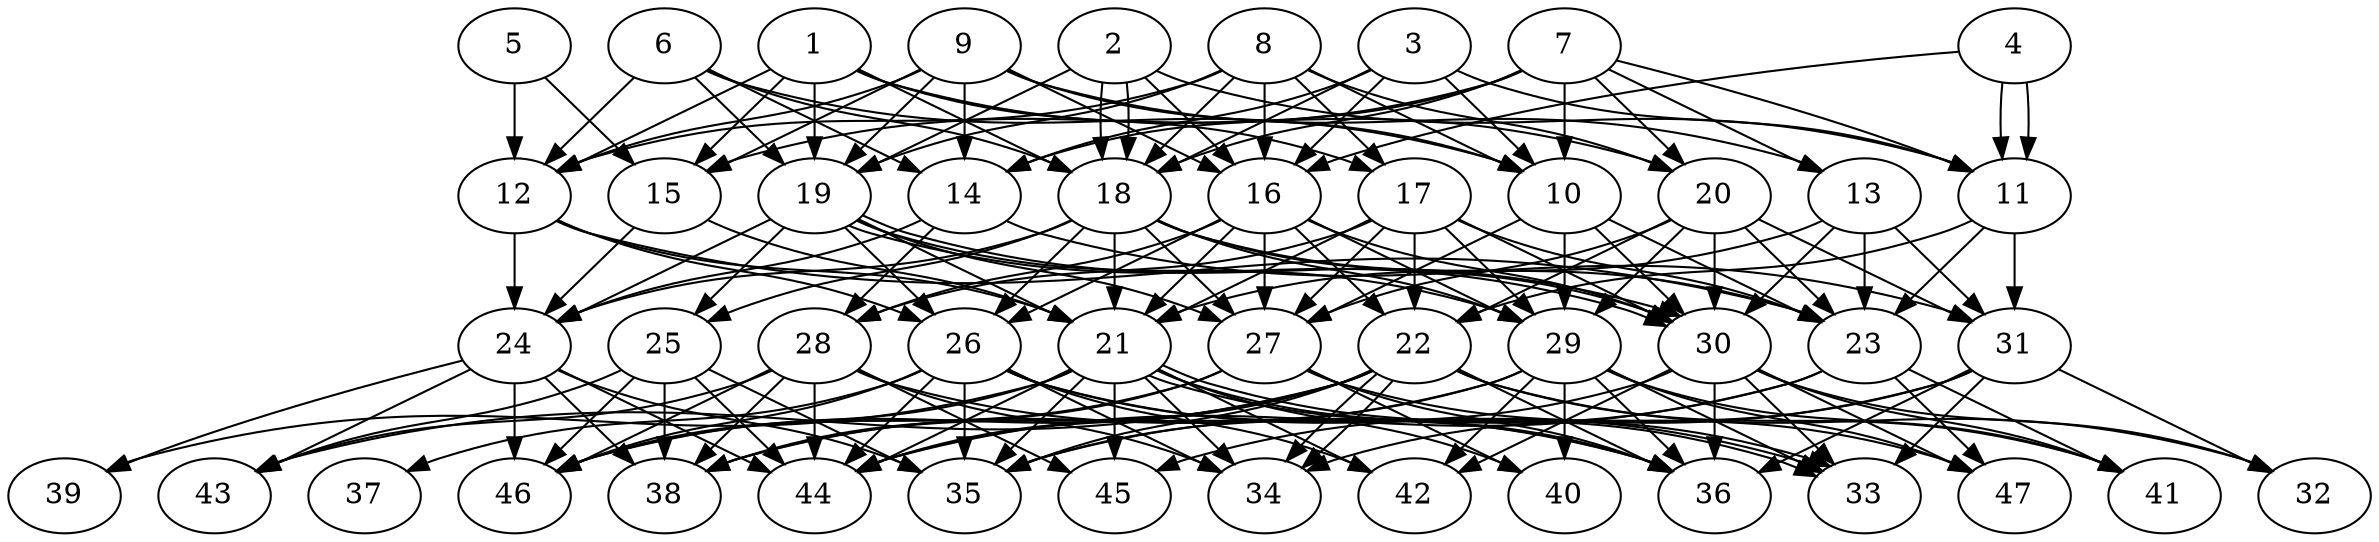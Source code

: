 // DAG (tier=3-complex, mode=compute, n=47, ccr=0.499, fat=0.727, density=0.729, regular=0.364, jump=0.210, mindata=1048576, maxdata=16777216)
// DAG automatically generated by daggen at Sun Aug 24 16:33:34 2025
// /home/ermia/Project/Environments/daggen/bin/daggen --dot --ccr 0.499 --fat 0.727 --regular 0.364 --density 0.729 --jump 0.210 --mindata 1048576 --maxdata 16777216 -n 47 
digraph G {
  1 [size="1211999242039246979072", alpha="0.12", expect_size="605999621019623489536"]
  1 -> 12 [size ="909406845796352"]
  1 -> 15 [size ="909406845796352"]
  1 -> 17 [size ="909406845796352"]
  1 -> 18 [size ="909406845796352"]
  1 -> 19 [size ="909406845796352"]
  1 -> 20 [size ="909406845796352"]
  2 [size="20970506985792339968", alpha="0.00", expect_size="10485253492896169984"]
  2 -> 11 [size ="60836273979392"]
  2 -> 16 [size ="60836273979392"]
  2 -> 18 [size ="60836273979392"]
  2 -> 18 [size ="60836273979392"]
  2 -> 19 [size ="60836273979392"]
  3 [size="647613361136469016576", alpha="0.01", expect_size="323806680568234508288"]
  3 -> 10 [size ="598825823633408"]
  3 -> 11 [size ="598825823633408"]
  3 -> 14 [size ="598825823633408"]
  3 -> 16 [size ="598825823633408"]
  3 -> 18 [size ="598825823633408"]
  4 [size="1074363317800382720", alpha="0.02", expect_size="537181658900191360"]
  4 -> 11 [size ="486823839137792"]
  4 -> 11 [size ="486823839137792"]
  4 -> 16 [size ="486823839137792"]
  5 [size="849854388680081024", alpha="0.14", expect_size="424927194340040512"]
  5 -> 12 [size ="684014646067200"]
  5 -> 15 [size ="684014646067200"]
  6 [size="884452914677915058176", alpha="0.11", expect_size="442226457338957529088"]
  6 -> 10 [size ="737122721988608"]
  6 -> 12 [size ="737122721988608"]
  6 -> 14 [size ="737122721988608"]
  6 -> 18 [size ="737122721988608"]
  6 -> 19 [size ="737122721988608"]
  7 [size="16426928035622862", alpha="0.10", expect_size="8213464017811431"]
  7 -> 10 [size ="299578800734208"]
  7 -> 11 [size ="299578800734208"]
  7 -> 13 [size ="299578800734208"]
  7 -> 14 [size ="299578800734208"]
  7 -> 15 [size ="299578800734208"]
  7 -> 18 [size ="299578800734208"]
  7 -> 20 [size ="299578800734208"]
  8 [size="69947970949077640", alpha="0.14", expect_size="34973985474538820"]
  8 -> 10 [size ="51343951659008"]
  8 -> 12 [size ="51343951659008"]
  8 -> 16 [size ="51343951659008"]
  8 -> 17 [size ="51343951659008"]
  8 -> 18 [size ="51343951659008"]
  8 -> 19 [size ="51343951659008"]
  8 -> 20 [size ="51343951659008"]
  9 [size="373365214932480896", alpha="0.15", expect_size="186682607466240448"]
  9 -> 10 [size ="988438278963200"]
  9 -> 12 [size ="988438278963200"]
  9 -> 13 [size ="988438278963200"]
  9 -> 14 [size ="988438278963200"]
  9 -> 15 [size ="988438278963200"]
  9 -> 16 [size ="988438278963200"]
  9 -> 19 [size ="988438278963200"]
  10 [size="358748862237068230656", alpha="0.17", expect_size="179374431118534115328"]
  10 -> 23 [size ="403909134778368"]
  10 -> 27 [size ="403909134778368"]
  10 -> 29 [size ="403909134778368"]
  10 -> 30 [size ="403909134778368"]
  11 [size="153869334044829810688", alpha="0.14", expect_size="76934667022414905344"]
  11 -> 22 [size ="229716065779712"]
  11 -> 23 [size ="229716065779712"]
  11 -> 31 [size ="229716065779712"]
  12 [size="51798514726047912", alpha="0.10", expect_size="25899257363023956"]
  12 -> 21 [size ="2149363107233792"]
  12 -> 23 [size ="2149363107233792"]
  12 -> 24 [size ="2149363107233792"]
  12 -> 26 [size ="2149363107233792"]
  13 [size="42634062436921488", alpha="0.03", expect_size="21317031218460744"]
  13 -> 21 [size ="943967239667712"]
  13 -> 23 [size ="943967239667712"]
  13 -> 30 [size ="943967239667712"]
  13 -> 31 [size ="943967239667712"]
  14 [size="185549762389621024", alpha="0.14", expect_size="92774881194810512"]
  14 -> 24 [size ="415516644605952"]
  14 -> 28 [size ="415516644605952"]
  14 -> 31 [size ="415516644605952"]
  15 [size="99192707066900432", alpha="0.19", expect_size="49596353533450216"]
  15 -> 21 [size ="1730534338199552"]
  15 -> 24 [size ="1730534338199552"]
  16 [size="207340138919886848000", alpha="0.19", expect_size="103670069459943424000"]
  16 -> 21 [size ="280249971507200"]
  16 -> 22 [size ="280249971507200"]
  16 -> 26 [size ="280249971507200"]
  16 -> 27 [size ="280249971507200"]
  16 -> 28 [size ="280249971507200"]
  16 -> 29 [size ="280249971507200"]
  16 -> 30 [size ="280249971507200"]
  17 [size="37514961364256832", alpha="0.17", expect_size="18757480682128416"]
  17 -> 21 [size ="588382208000000"]
  17 -> 22 [size ="588382208000000"]
  17 -> 23 [size ="588382208000000"]
  17 -> 27 [size ="588382208000000"]
  17 -> 28 [size ="588382208000000"]
  17 -> 29 [size ="588382208000000"]
  17 -> 30 [size ="588382208000000"]
  18 [size="196140764760717131776", alpha="0.12", expect_size="98070382380358565888"]
  18 -> 21 [size ="270065161207808"]
  18 -> 23 [size ="270065161207808"]
  18 -> 24 [size ="270065161207808"]
  18 -> 25 [size ="270065161207808"]
  18 -> 26 [size ="270065161207808"]
  18 -> 27 [size ="270065161207808"]
  18 -> 29 [size ="270065161207808"]
  18 -> 30 [size ="270065161207808"]
  19 [size="51729913045858464", alpha="0.14", expect_size="25864956522929232"]
  19 -> 21 [size ="1198716279062528"]
  19 -> 24 [size ="1198716279062528"]
  19 -> 25 [size ="1198716279062528"]
  19 -> 26 [size ="1198716279062528"]
  19 -> 27 [size ="1198716279062528"]
  19 -> 29 [size ="1198716279062528"]
  19 -> 30 [size ="1198716279062528"]
  19 -> 30 [size ="1198716279062528"]
  20 [size="26127616815888844", alpha="0.11", expect_size="13063808407944422"]
  20 -> 22 [size ="1908129180680192"]
  20 -> 23 [size ="1908129180680192"]
  20 -> 27 [size ="1908129180680192"]
  20 -> 29 [size ="1908129180680192"]
  20 -> 30 [size ="1908129180680192"]
  20 -> 31 [size ="1908129180680192"]
  21 [size="1917238861427296256", alpha="0.03", expect_size="958619430713648128"]
  21 -> 33 [size ="1369883518435328"]
  21 -> 33 [size ="1369883518435328"]
  21 -> 34 [size ="1369883518435328"]
  21 -> 35 [size ="1369883518435328"]
  21 -> 36 [size ="1369883518435328"]
  21 -> 39 [size ="1369883518435328"]
  21 -> 40 [size ="1369883518435328"]
  21 -> 42 [size ="1369883518435328"]
  21 -> 44 [size ="1369883518435328"]
  21 -> 45 [size ="1369883518435328"]
  21 -> 46 [size ="1369883518435328"]
  22 [size="15100405513748234", alpha="0.06", expect_size="7550202756874117"]
  22 -> 32 [size ="464589330317312"]
  22 -> 34 [size ="464589330317312"]
  22 -> 34 [size ="464589330317312"]
  22 -> 35 [size ="464589330317312"]
  22 -> 36 [size ="464589330317312"]
  22 -> 38 [size ="464589330317312"]
  22 -> 41 [size ="464589330317312"]
  22 -> 43 [size ="464589330317312"]
  22 -> 44 [size ="464589330317312"]
  22 -> 46 [size ="464589330317312"]
  23 [size="221872330984046723072", alpha="0.13", expect_size="110936165492023361536"]
  23 -> 35 [size ="293196479332352"]
  23 -> 41 [size ="293196479332352"]
  23 -> 44 [size ="293196479332352"]
  23 -> 47 [size ="293196479332352"]
  24 [size="2135851980732241152", alpha="0.01", expect_size="1067925990366120576"]
  24 -> 35 [size ="773899629363200"]
  24 -> 38 [size ="773899629363200"]
  24 -> 39 [size ="773899629363200"]
  24 -> 43 [size ="773899629363200"]
  24 -> 44 [size ="773899629363200"]
  24 -> 46 [size ="773899629363200"]
  25 [size="44619669715261896", alpha="0.04", expect_size="22309834857630948"]
  25 -> 35 [size ="1901808574267392"]
  25 -> 38 [size ="1901808574267392"]
  25 -> 43 [size ="1901808574267392"]
  25 -> 44 [size ="1901808574267392"]
  25 -> 46 [size ="1901808574267392"]
  26 [size="54584508362289648", alpha="0.09", expect_size="27292254181144824"]
  26 -> 33 [size ="1255939839623168"]
  26 -> 34 [size ="1255939839623168"]
  26 -> 35 [size ="1255939839623168"]
  26 -> 36 [size ="1255939839623168"]
  26 -> 37 [size ="1255939839623168"]
  26 -> 42 [size ="1255939839623168"]
  26 -> 44 [size ="1255939839623168"]
  26 -> 46 [size ="1255939839623168"]
  27 [size="136811236236388728832", alpha="0.04", expect_size="68405618118194364416"]
  27 -> 36 [size ="212408144494592"]
  27 -> 38 [size ="212408144494592"]
  27 -> 40 [size ="212408144494592"]
  27 -> 46 [size ="212408144494592"]
  27 -> 47 [size ="212408144494592"]
  28 [size="2947726744034816", alpha="0.19", expect_size="1473863372017408"]
  28 -> 34 [size ="115586159869952"]
  28 -> 36 [size ="115586159869952"]
  28 -> 38 [size ="115586159869952"]
  28 -> 43 [size ="115586159869952"]
  28 -> 44 [size ="115586159869952"]
  28 -> 45 [size ="115586159869952"]
  28 -> 46 [size ="115586159869952"]
  29 [size="36659709183121696", alpha="0.02", expect_size="18329854591560848"]
  29 -> 33 [size ="1157955068100608"]
  29 -> 36 [size ="1157955068100608"]
  29 -> 38 [size ="1157955068100608"]
  29 -> 40 [size ="1157955068100608"]
  29 -> 41 [size ="1157955068100608"]
  29 -> 42 [size ="1157955068100608"]
  29 -> 44 [size ="1157955068100608"]
  29 -> 47 [size ="1157955068100608"]
  30 [size="3096568947761947344896", alpha="0.04", expect_size="1548284473880973672448"]
  30 -> 32 [size ="1699588654235648"]
  30 -> 33 [size ="1699588654235648"]
  30 -> 35 [size ="1699588654235648"]
  30 -> 36 [size ="1699588654235648"]
  30 -> 41 [size ="1699588654235648"]
  30 -> 42 [size ="1699588654235648"]
  30 -> 47 [size ="1699588654235648"]
  31 [size="49365470223681328", alpha="0.12", expect_size="24682735111840664"]
  31 -> 32 [size ="26668131418112"]
  31 -> 33 [size ="26668131418112"]
  31 -> 34 [size ="26668131418112"]
  31 -> 36 [size ="26668131418112"]
  31 -> 45 [size ="26668131418112"]
  32 [size="23633467267900628", alpha="0.10", expect_size="11816733633950314"]
  33 [size="1492023634510003306496", alpha="0.08", expect_size="746011817255001653248"]
  34 [size="4274011533456467", alpha="0.09", expect_size="2137005766728233"]
  35 [size="48957945847506336", alpha="0.15", expect_size="24478972923753168"]
  36 [size="151849385867608064000", alpha="0.19", expect_size="75924692933804032000"]
  37 [size="2157618667719560790016", alpha="0.12", expect_size="1078809333859780395008"]
  38 [size="46370302299085768", alpha="0.16", expect_size="23185151149542884"]
  39 [size="3550347067527771", alpha="0.14", expect_size="1775173533763885"]
  40 [size="23536750485054200", alpha="0.13", expect_size="11768375242527100"]
  41 [size="50487272175806464", alpha="0.16", expect_size="25243636087903232"]
  42 [size="1044320010713233920", alpha="0.19", expect_size="522160005356616960"]
  43 [size="4077302578726251008", alpha="0.02", expect_size="2038651289363125504"]
  44 [size="48936648257256292352", alpha="0.18", expect_size="24468324128628146176"]
  45 [size="1611005489671964", alpha="0.18", expect_size="805502744835982"]
  46 [size="1236331832888741888", alpha="0.16", expect_size="618165916444370944"]
  47 [size="1283807304502081792", alpha="0.18", expect_size="641903652251040896"]
}